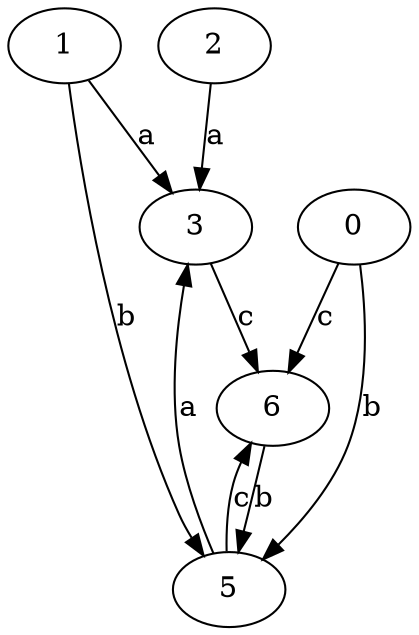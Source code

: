 strict digraph  {
1;
0;
2;
3;
5;
6;
1 -> 3  [label=a];
1 -> 5  [label=b];
0 -> 5  [label=b];
0 -> 6  [label=c];
2 -> 3  [label=a];
3 -> 6  [label=c];
5 -> 3  [label=a];
5 -> 6  [label=c];
6 -> 5  [label=b];
}
